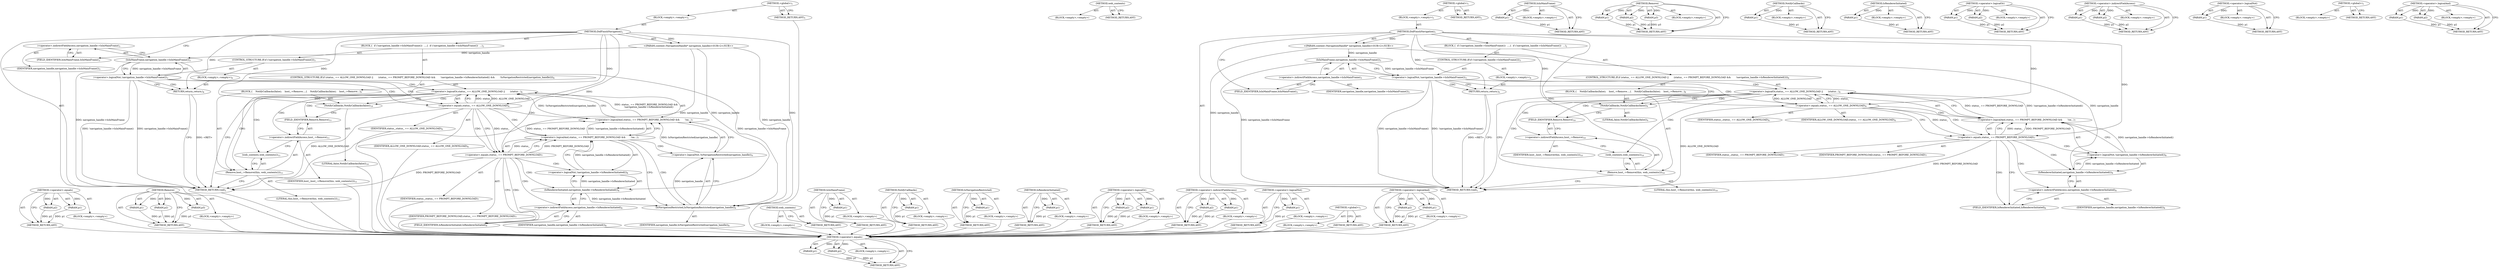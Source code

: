 digraph "&lt;operator&gt;.logicalAnd" {
vulnerable_79 [label=<(METHOD,&lt;operator&gt;.equals)>];
vulnerable_80 [label=<(PARAM,p1)>];
vulnerable_81 [label=<(PARAM,p2)>];
vulnerable_82 [label=<(BLOCK,&lt;empty&gt;,&lt;empty&gt;)>];
vulnerable_83 [label=<(METHOD_RETURN,ANY)>];
vulnerable_103 [label=<(METHOD,web_contents)>];
vulnerable_104 [label=<(BLOCK,&lt;empty&gt;,&lt;empty&gt;)>];
vulnerable_105 [label=<(METHOD_RETURN,ANY)>];
vulnerable_6 [label=<(METHOD,&lt;global&gt;)<SUB>1</SUB>>];
vulnerable_7 [label=<(BLOCK,&lt;empty&gt;,&lt;empty&gt;)<SUB>1</SUB>>];
vulnerable_8 [label=<(METHOD,DidFinishNavigation)<SUB>1</SUB>>];
vulnerable_9 [label="<(PARAM,content::NavigationHandle* navigation_handle)<SUB>2</SUB>>"];
vulnerable_10 [label=<(BLOCK,{
  if (!navigation_handle-&gt;IsInMainFrame())
  ...,{
  if (!navigation_handle-&gt;IsInMainFrame())
  ...)<SUB>2</SUB>>];
vulnerable_11 [label=<(CONTROL_STRUCTURE,IF,if (!navigation_handle-&gt;IsInMainFrame()))<SUB>3</SUB>>];
vulnerable_12 [label=<(&lt;operator&gt;.logicalNot,!navigation_handle-&gt;IsInMainFrame())<SUB>3</SUB>>];
vulnerable_13 [label=<(IsInMainFrame,navigation_handle-&gt;IsInMainFrame())<SUB>3</SUB>>];
vulnerable_14 [label=<(&lt;operator&gt;.indirectFieldAccess,navigation_handle-&gt;IsInMainFrame)<SUB>3</SUB>>];
vulnerable_15 [label=<(IDENTIFIER,navigation_handle,navigation_handle-&gt;IsInMainFrame())<SUB>3</SUB>>];
vulnerable_16 [label=<(FIELD_IDENTIFIER,IsInMainFrame,IsInMainFrame)<SUB>3</SUB>>];
vulnerable_17 [label=<(BLOCK,&lt;empty&gt;,&lt;empty&gt;)<SUB>4</SUB>>];
vulnerable_18 [label=<(RETURN,return;,return;)<SUB>4</SUB>>];
vulnerable_19 [label=<(CONTROL_STRUCTURE,IF,if (status_ == ALLOW_ONE_DOWNLOAD ||
       (status_ == PROMPT_BEFORE_DOWNLOAD &amp;&amp;
       !navigation_handle-&gt;IsRendererInitiated())))<SUB>6</SUB>>];
vulnerable_20 [label=<(&lt;operator&gt;.logicalOr,status_ == ALLOW_ONE_DOWNLOAD ||
       (status...)<SUB>6</SUB>>];
vulnerable_21 [label=<(&lt;operator&gt;.equals,status_ == ALLOW_ONE_DOWNLOAD)<SUB>6</SUB>>];
vulnerable_22 [label=<(IDENTIFIER,status_,status_ == ALLOW_ONE_DOWNLOAD)<SUB>6</SUB>>];
vulnerable_23 [label=<(IDENTIFIER,ALLOW_ONE_DOWNLOAD,status_ == ALLOW_ONE_DOWNLOAD)<SUB>6</SUB>>];
vulnerable_24 [label=<(&lt;operator&gt;.logicalAnd,status_ == PROMPT_BEFORE_DOWNLOAD &amp;&amp;
       !na...)<SUB>7</SUB>>];
vulnerable_25 [label=<(&lt;operator&gt;.equals,status_ == PROMPT_BEFORE_DOWNLOAD)<SUB>7</SUB>>];
vulnerable_26 [label=<(IDENTIFIER,status_,status_ == PROMPT_BEFORE_DOWNLOAD)<SUB>7</SUB>>];
vulnerable_27 [label=<(IDENTIFIER,PROMPT_BEFORE_DOWNLOAD,status_ == PROMPT_BEFORE_DOWNLOAD)<SUB>7</SUB>>];
vulnerable_28 [label=<(&lt;operator&gt;.logicalNot,!navigation_handle-&gt;IsRendererInitiated())<SUB>8</SUB>>];
vulnerable_29 [label=<(IsRendererInitiated,navigation_handle-&gt;IsRendererInitiated())<SUB>8</SUB>>];
vulnerable_30 [label=<(&lt;operator&gt;.indirectFieldAccess,navigation_handle-&gt;IsRendererInitiated)<SUB>8</SUB>>];
vulnerable_31 [label=<(IDENTIFIER,navigation_handle,navigation_handle-&gt;IsRendererInitiated())<SUB>8</SUB>>];
vulnerable_32 [label=<(FIELD_IDENTIFIER,IsRendererInitiated,IsRendererInitiated)<SUB>8</SUB>>];
vulnerable_33 [label=<(BLOCK,{
    NotifyCallbacks(false);
    host_-&gt;Remove...,{
    NotifyCallbacks(false);
    host_-&gt;Remove...)<SUB>8</SUB>>];
vulnerable_34 [label=<(NotifyCallbacks,NotifyCallbacks(false))<SUB>9</SUB>>];
vulnerable_35 [label=<(LITERAL,false,NotifyCallbacks(false))<SUB>9</SUB>>];
vulnerable_36 [label=<(Remove,host_-&gt;Remove(this, web_contents()))<SUB>10</SUB>>];
vulnerable_37 [label=<(&lt;operator&gt;.indirectFieldAccess,host_-&gt;Remove)<SUB>10</SUB>>];
vulnerable_38 [label=<(IDENTIFIER,host_,host_-&gt;Remove(this, web_contents()))<SUB>10</SUB>>];
vulnerable_39 [label=<(FIELD_IDENTIFIER,Remove,Remove)<SUB>10</SUB>>];
vulnerable_40 [label=<(LITERAL,this,host_-&gt;Remove(this, web_contents()))<SUB>10</SUB>>];
vulnerable_41 [label=<(web_contents,web_contents())<SUB>10</SUB>>];
vulnerable_42 [label=<(METHOD_RETURN,void)<SUB>1</SUB>>];
vulnerable_44 [label=<(METHOD_RETURN,ANY)<SUB>1</SUB>>];
vulnerable_65 [label=<(METHOD,IsInMainFrame)>];
vulnerable_66 [label=<(PARAM,p1)>];
vulnerable_67 [label=<(BLOCK,&lt;empty&gt;,&lt;empty&gt;)>];
vulnerable_68 [label=<(METHOD_RETURN,ANY)>];
vulnerable_97 [label=<(METHOD,Remove)>];
vulnerable_98 [label=<(PARAM,p1)>];
vulnerable_99 [label=<(PARAM,p2)>];
vulnerable_100 [label=<(PARAM,p3)>];
vulnerable_101 [label=<(BLOCK,&lt;empty&gt;,&lt;empty&gt;)>];
vulnerable_102 [label=<(METHOD_RETURN,ANY)>];
vulnerable_93 [label=<(METHOD,NotifyCallbacks)>];
vulnerable_94 [label=<(PARAM,p1)>];
vulnerable_95 [label=<(BLOCK,&lt;empty&gt;,&lt;empty&gt;)>];
vulnerable_96 [label=<(METHOD_RETURN,ANY)>];
vulnerable_89 [label=<(METHOD,IsRendererInitiated)>];
vulnerable_90 [label=<(PARAM,p1)>];
vulnerable_91 [label=<(BLOCK,&lt;empty&gt;,&lt;empty&gt;)>];
vulnerable_92 [label=<(METHOD_RETURN,ANY)>];
vulnerable_74 [label=<(METHOD,&lt;operator&gt;.logicalOr)>];
vulnerable_75 [label=<(PARAM,p1)>];
vulnerable_76 [label=<(PARAM,p2)>];
vulnerable_77 [label=<(BLOCK,&lt;empty&gt;,&lt;empty&gt;)>];
vulnerable_78 [label=<(METHOD_RETURN,ANY)>];
vulnerable_69 [label=<(METHOD,&lt;operator&gt;.indirectFieldAccess)>];
vulnerable_70 [label=<(PARAM,p1)>];
vulnerable_71 [label=<(PARAM,p2)>];
vulnerable_72 [label=<(BLOCK,&lt;empty&gt;,&lt;empty&gt;)>];
vulnerable_73 [label=<(METHOD_RETURN,ANY)>];
vulnerable_61 [label=<(METHOD,&lt;operator&gt;.logicalNot)>];
vulnerable_62 [label=<(PARAM,p1)>];
vulnerable_63 [label=<(BLOCK,&lt;empty&gt;,&lt;empty&gt;)>];
vulnerable_64 [label=<(METHOD_RETURN,ANY)>];
vulnerable_55 [label=<(METHOD,&lt;global&gt;)<SUB>1</SUB>>];
vulnerable_56 [label=<(BLOCK,&lt;empty&gt;,&lt;empty&gt;)>];
vulnerable_57 [label=<(METHOD_RETURN,ANY)>];
vulnerable_84 [label=<(METHOD,&lt;operator&gt;.logicalAnd)>];
vulnerable_85 [label=<(PARAM,p1)>];
vulnerable_86 [label=<(PARAM,p2)>];
vulnerable_87 [label=<(BLOCK,&lt;empty&gt;,&lt;empty&gt;)>];
vulnerable_88 [label=<(METHOD_RETURN,ANY)>];
fixed_83 [label=<(METHOD,&lt;operator&gt;.equals)>];
fixed_84 [label=<(PARAM,p1)>];
fixed_85 [label=<(PARAM,p2)>];
fixed_86 [label=<(BLOCK,&lt;empty&gt;,&lt;empty&gt;)>];
fixed_87 [label=<(METHOD_RETURN,ANY)>];
fixed_105 [label=<(METHOD,Remove)>];
fixed_106 [label=<(PARAM,p1)>];
fixed_107 [label=<(PARAM,p2)>];
fixed_108 [label=<(PARAM,p3)>];
fixed_109 [label=<(BLOCK,&lt;empty&gt;,&lt;empty&gt;)>];
fixed_110 [label=<(METHOD_RETURN,ANY)>];
fixed_6 [label=<(METHOD,&lt;global&gt;)<SUB>1</SUB>>];
fixed_7 [label=<(BLOCK,&lt;empty&gt;,&lt;empty&gt;)<SUB>1</SUB>>];
fixed_8 [label=<(METHOD,DidFinishNavigation)<SUB>1</SUB>>];
fixed_9 [label="<(PARAM,content::NavigationHandle* navigation_handle)<SUB>2</SUB>>"];
fixed_10 [label=<(BLOCK,{
  if (!navigation_handle-&gt;IsInMainFrame())
  ...,{
  if (!navigation_handle-&gt;IsInMainFrame())
  ...)<SUB>2</SUB>>];
fixed_11 [label=<(CONTROL_STRUCTURE,IF,if (!navigation_handle-&gt;IsInMainFrame()))<SUB>3</SUB>>];
fixed_12 [label=<(&lt;operator&gt;.logicalNot,!navigation_handle-&gt;IsInMainFrame())<SUB>3</SUB>>];
fixed_13 [label=<(IsInMainFrame,navigation_handle-&gt;IsInMainFrame())<SUB>3</SUB>>];
fixed_14 [label=<(&lt;operator&gt;.indirectFieldAccess,navigation_handle-&gt;IsInMainFrame)<SUB>3</SUB>>];
fixed_15 [label=<(IDENTIFIER,navigation_handle,navigation_handle-&gt;IsInMainFrame())<SUB>3</SUB>>];
fixed_16 [label=<(FIELD_IDENTIFIER,IsInMainFrame,IsInMainFrame)<SUB>3</SUB>>];
fixed_17 [label=<(BLOCK,&lt;empty&gt;,&lt;empty&gt;)<SUB>4</SUB>>];
fixed_18 [label=<(RETURN,return;,return;)<SUB>4</SUB>>];
fixed_19 [label=<(CONTROL_STRUCTURE,IF,if (status_ == ALLOW_ONE_DOWNLOAD ||
       (status_ == PROMPT_BEFORE_DOWNLOAD &amp;&amp;
       !navigation_handle-&gt;IsRendererInitiated() &amp;&amp;
       !IsNavigationRestricted(navigation_handle))))<SUB>6</SUB>>];
fixed_20 [label=<(&lt;operator&gt;.logicalOr,status_ == ALLOW_ONE_DOWNLOAD ||
       (status...)<SUB>6</SUB>>];
fixed_21 [label=<(&lt;operator&gt;.equals,status_ == ALLOW_ONE_DOWNLOAD)<SUB>6</SUB>>];
fixed_22 [label=<(IDENTIFIER,status_,status_ == ALLOW_ONE_DOWNLOAD)<SUB>6</SUB>>];
fixed_23 [label=<(IDENTIFIER,ALLOW_ONE_DOWNLOAD,status_ == ALLOW_ONE_DOWNLOAD)<SUB>6</SUB>>];
fixed_24 [label=<(&lt;operator&gt;.logicalAnd,status_ == PROMPT_BEFORE_DOWNLOAD &amp;&amp;
       !na...)<SUB>7</SUB>>];
fixed_25 [label=<(&lt;operator&gt;.logicalAnd,status_ == PROMPT_BEFORE_DOWNLOAD &amp;&amp;
       !na...)<SUB>7</SUB>>];
fixed_26 [label=<(&lt;operator&gt;.equals,status_ == PROMPT_BEFORE_DOWNLOAD)<SUB>7</SUB>>];
fixed_27 [label=<(IDENTIFIER,status_,status_ == PROMPT_BEFORE_DOWNLOAD)<SUB>7</SUB>>];
fixed_28 [label=<(IDENTIFIER,PROMPT_BEFORE_DOWNLOAD,status_ == PROMPT_BEFORE_DOWNLOAD)<SUB>7</SUB>>];
fixed_29 [label=<(&lt;operator&gt;.logicalNot,!navigation_handle-&gt;IsRendererInitiated())<SUB>8</SUB>>];
fixed_30 [label=<(IsRendererInitiated,navigation_handle-&gt;IsRendererInitiated())<SUB>8</SUB>>];
fixed_31 [label=<(&lt;operator&gt;.indirectFieldAccess,navigation_handle-&gt;IsRendererInitiated)<SUB>8</SUB>>];
fixed_32 [label=<(IDENTIFIER,navigation_handle,navigation_handle-&gt;IsRendererInitiated())<SUB>8</SUB>>];
fixed_33 [label=<(FIELD_IDENTIFIER,IsRendererInitiated,IsRendererInitiated)<SUB>8</SUB>>];
fixed_34 [label=<(&lt;operator&gt;.logicalNot,!IsNavigationRestricted(navigation_handle))<SUB>9</SUB>>];
fixed_35 [label=<(IsNavigationRestricted,IsNavigationRestricted(navigation_handle))<SUB>9</SUB>>];
fixed_36 [label=<(IDENTIFIER,navigation_handle,IsNavigationRestricted(navigation_handle))<SUB>9</SUB>>];
fixed_37 [label=<(BLOCK,{
    NotifyCallbacks(false);
    host_-&gt;Remove...,{
    NotifyCallbacks(false);
    host_-&gt;Remove...)<SUB>9</SUB>>];
fixed_38 [label=<(NotifyCallbacks,NotifyCallbacks(false))<SUB>10</SUB>>];
fixed_39 [label=<(LITERAL,false,NotifyCallbacks(false))<SUB>10</SUB>>];
fixed_40 [label=<(Remove,host_-&gt;Remove(this, web_contents()))<SUB>11</SUB>>];
fixed_41 [label=<(&lt;operator&gt;.indirectFieldAccess,host_-&gt;Remove)<SUB>11</SUB>>];
fixed_42 [label=<(IDENTIFIER,host_,host_-&gt;Remove(this, web_contents()))<SUB>11</SUB>>];
fixed_43 [label=<(FIELD_IDENTIFIER,Remove,Remove)<SUB>11</SUB>>];
fixed_44 [label=<(LITERAL,this,host_-&gt;Remove(this, web_contents()))<SUB>11</SUB>>];
fixed_45 [label=<(web_contents,web_contents())<SUB>11</SUB>>];
fixed_46 [label=<(METHOD_RETURN,void)<SUB>1</SUB>>];
fixed_48 [label=<(METHOD_RETURN,ANY)<SUB>1</SUB>>];
fixed_111 [label=<(METHOD,web_contents)>];
fixed_112 [label=<(BLOCK,&lt;empty&gt;,&lt;empty&gt;)>];
fixed_113 [label=<(METHOD_RETURN,ANY)>];
fixed_69 [label=<(METHOD,IsInMainFrame)>];
fixed_70 [label=<(PARAM,p1)>];
fixed_71 [label=<(BLOCK,&lt;empty&gt;,&lt;empty&gt;)>];
fixed_72 [label=<(METHOD_RETURN,ANY)>];
fixed_101 [label=<(METHOD,NotifyCallbacks)>];
fixed_102 [label=<(PARAM,p1)>];
fixed_103 [label=<(BLOCK,&lt;empty&gt;,&lt;empty&gt;)>];
fixed_104 [label=<(METHOD_RETURN,ANY)>];
fixed_97 [label=<(METHOD,IsNavigationRestricted)>];
fixed_98 [label=<(PARAM,p1)>];
fixed_99 [label=<(BLOCK,&lt;empty&gt;,&lt;empty&gt;)>];
fixed_100 [label=<(METHOD_RETURN,ANY)>];
fixed_93 [label=<(METHOD,IsRendererInitiated)>];
fixed_94 [label=<(PARAM,p1)>];
fixed_95 [label=<(BLOCK,&lt;empty&gt;,&lt;empty&gt;)>];
fixed_96 [label=<(METHOD_RETURN,ANY)>];
fixed_78 [label=<(METHOD,&lt;operator&gt;.logicalOr)>];
fixed_79 [label=<(PARAM,p1)>];
fixed_80 [label=<(PARAM,p2)>];
fixed_81 [label=<(BLOCK,&lt;empty&gt;,&lt;empty&gt;)>];
fixed_82 [label=<(METHOD_RETURN,ANY)>];
fixed_73 [label=<(METHOD,&lt;operator&gt;.indirectFieldAccess)>];
fixed_74 [label=<(PARAM,p1)>];
fixed_75 [label=<(PARAM,p2)>];
fixed_76 [label=<(BLOCK,&lt;empty&gt;,&lt;empty&gt;)>];
fixed_77 [label=<(METHOD_RETURN,ANY)>];
fixed_65 [label=<(METHOD,&lt;operator&gt;.logicalNot)>];
fixed_66 [label=<(PARAM,p1)>];
fixed_67 [label=<(BLOCK,&lt;empty&gt;,&lt;empty&gt;)>];
fixed_68 [label=<(METHOD_RETURN,ANY)>];
fixed_59 [label=<(METHOD,&lt;global&gt;)<SUB>1</SUB>>];
fixed_60 [label=<(BLOCK,&lt;empty&gt;,&lt;empty&gt;)>];
fixed_61 [label=<(METHOD_RETURN,ANY)>];
fixed_88 [label=<(METHOD,&lt;operator&gt;.logicalAnd)>];
fixed_89 [label=<(PARAM,p1)>];
fixed_90 [label=<(PARAM,p2)>];
fixed_91 [label=<(BLOCK,&lt;empty&gt;,&lt;empty&gt;)>];
fixed_92 [label=<(METHOD_RETURN,ANY)>];
vulnerable_79 -> vulnerable_80  [key=0, label="AST: "];
vulnerable_79 -> vulnerable_80  [key=1, label="DDG: "];
vulnerable_79 -> vulnerable_82  [key=0, label="AST: "];
vulnerable_79 -> vulnerable_81  [key=0, label="AST: "];
vulnerable_79 -> vulnerable_81  [key=1, label="DDG: "];
vulnerable_79 -> vulnerable_83  [key=0, label="AST: "];
vulnerable_79 -> vulnerable_83  [key=1, label="CFG: "];
vulnerable_80 -> vulnerable_83  [key=0, label="DDG: p1"];
vulnerable_81 -> vulnerable_83  [key=0, label="DDG: p2"];
vulnerable_103 -> vulnerable_104  [key=0, label="AST: "];
vulnerable_103 -> vulnerable_105  [key=0, label="AST: "];
vulnerable_103 -> vulnerable_105  [key=1, label="CFG: "];
vulnerable_6 -> vulnerable_7  [key=0, label="AST: "];
vulnerable_6 -> vulnerable_44  [key=0, label="AST: "];
vulnerable_6 -> vulnerable_44  [key=1, label="CFG: "];
vulnerable_7 -> vulnerable_8  [key=0, label="AST: "];
vulnerable_8 -> vulnerable_9  [key=0, label="AST: "];
vulnerable_8 -> vulnerable_9  [key=1, label="DDG: "];
vulnerable_8 -> vulnerable_10  [key=0, label="AST: "];
vulnerable_8 -> vulnerable_42  [key=0, label="AST: "];
vulnerable_8 -> vulnerable_16  [key=0, label="CFG: "];
vulnerable_8 -> vulnerable_18  [key=0, label="DDG: "];
vulnerable_8 -> vulnerable_21  [key=0, label="DDG: "];
vulnerable_8 -> vulnerable_34  [key=0, label="DDG: "];
vulnerable_8 -> vulnerable_36  [key=0, label="DDG: "];
vulnerable_8 -> vulnerable_25  [key=0, label="DDG: "];
vulnerable_9 -> vulnerable_42  [key=0, label="DDG: navigation_handle"];
vulnerable_9 -> vulnerable_13  [key=0, label="DDG: navigation_handle"];
vulnerable_9 -> vulnerable_29  [key=0, label="DDG: navigation_handle"];
vulnerable_10 -> vulnerable_11  [key=0, label="AST: "];
vulnerable_10 -> vulnerable_19  [key=0, label="AST: "];
vulnerable_11 -> vulnerable_12  [key=0, label="AST: "];
vulnerable_11 -> vulnerable_17  [key=0, label="AST: "];
vulnerable_12 -> vulnerable_13  [key=0, label="AST: "];
vulnerable_12 -> vulnerable_18  [key=0, label="CFG: "];
vulnerable_12 -> vulnerable_18  [key=1, label="CDG: "];
vulnerable_12 -> vulnerable_21  [key=0, label="CFG: "];
vulnerable_12 -> vulnerable_21  [key=1, label="CDG: "];
vulnerable_12 -> vulnerable_42  [key=0, label="DDG: navigation_handle-&gt;IsInMainFrame()"];
vulnerable_12 -> vulnerable_42  [key=1, label="DDG: !navigation_handle-&gt;IsInMainFrame()"];
vulnerable_12 -> vulnerable_20  [key=0, label="CDG: "];
vulnerable_13 -> vulnerable_14  [key=0, label="AST: "];
vulnerable_13 -> vulnerable_12  [key=0, label="CFG: "];
vulnerable_13 -> vulnerable_12  [key=1, label="DDG: navigation_handle-&gt;IsInMainFrame"];
vulnerable_13 -> vulnerable_42  [key=0, label="DDG: navigation_handle-&gt;IsInMainFrame"];
vulnerable_14 -> vulnerable_15  [key=0, label="AST: "];
vulnerable_14 -> vulnerable_16  [key=0, label="AST: "];
vulnerable_14 -> vulnerable_13  [key=0, label="CFG: "];
vulnerable_16 -> vulnerable_14  [key=0, label="CFG: "];
vulnerable_17 -> vulnerable_18  [key=0, label="AST: "];
vulnerable_18 -> vulnerable_42  [key=0, label="CFG: "];
vulnerable_18 -> vulnerable_42  [key=1, label="DDG: &lt;RET&gt;"];
vulnerable_19 -> vulnerable_20  [key=0, label="AST: "];
vulnerable_19 -> vulnerable_33  [key=0, label="AST: "];
vulnerable_20 -> vulnerable_21  [key=0, label="AST: "];
vulnerable_20 -> vulnerable_24  [key=0, label="AST: "];
vulnerable_20 -> vulnerable_42  [key=0, label="CFG: "];
vulnerable_20 -> vulnerable_34  [key=0, label="CFG: "];
vulnerable_20 -> vulnerable_34  [key=1, label="CDG: "];
vulnerable_20 -> vulnerable_36  [key=0, label="CDG: "];
vulnerable_20 -> vulnerable_37  [key=0, label="CDG: "];
vulnerable_20 -> vulnerable_41  [key=0, label="CDG: "];
vulnerable_20 -> vulnerable_39  [key=0, label="CDG: "];
vulnerable_21 -> vulnerable_22  [key=0, label="AST: "];
vulnerable_21 -> vulnerable_23  [key=0, label="AST: "];
vulnerable_21 -> vulnerable_20  [key=0, label="CFG: "];
vulnerable_21 -> vulnerable_20  [key=1, label="DDG: status_"];
vulnerable_21 -> vulnerable_20  [key=2, label="DDG: ALLOW_ONE_DOWNLOAD"];
vulnerable_21 -> vulnerable_25  [key=0, label="CFG: "];
vulnerable_21 -> vulnerable_25  [key=1, label="DDG: status_"];
vulnerable_21 -> vulnerable_25  [key=2, label="CDG: "];
vulnerable_21 -> vulnerable_42  [key=0, label="DDG: ALLOW_ONE_DOWNLOAD"];
vulnerable_21 -> vulnerable_24  [key=0, label="CDG: "];
vulnerable_24 -> vulnerable_25  [key=0, label="AST: "];
vulnerable_24 -> vulnerable_28  [key=0, label="AST: "];
vulnerable_24 -> vulnerable_20  [key=0, label="CFG: "];
vulnerable_24 -> vulnerable_20  [key=1, label="DDG: status_ == PROMPT_BEFORE_DOWNLOAD"];
vulnerable_24 -> vulnerable_20  [key=2, label="DDG: !navigation_handle-&gt;IsRendererInitiated()"];
vulnerable_25 -> vulnerable_26  [key=0, label="AST: "];
vulnerable_25 -> vulnerable_27  [key=0, label="AST: "];
vulnerable_25 -> vulnerable_24  [key=0, label="CFG: "];
vulnerable_25 -> vulnerable_24  [key=1, label="DDG: status_"];
vulnerable_25 -> vulnerable_24  [key=2, label="DDG: PROMPT_BEFORE_DOWNLOAD"];
vulnerable_25 -> vulnerable_32  [key=0, label="CFG: "];
vulnerable_25 -> vulnerable_32  [key=1, label="CDG: "];
vulnerable_25 -> vulnerable_42  [key=0, label="DDG: PROMPT_BEFORE_DOWNLOAD"];
vulnerable_25 -> vulnerable_30  [key=0, label="CDG: "];
vulnerable_25 -> vulnerable_29  [key=0, label="CDG: "];
vulnerable_25 -> vulnerable_28  [key=0, label="CDG: "];
vulnerable_28 -> vulnerable_29  [key=0, label="AST: "];
vulnerable_28 -> vulnerable_24  [key=0, label="CFG: "];
vulnerable_28 -> vulnerable_24  [key=1, label="DDG: navigation_handle-&gt;IsRendererInitiated()"];
vulnerable_29 -> vulnerable_30  [key=0, label="AST: "];
vulnerable_29 -> vulnerable_28  [key=0, label="CFG: "];
vulnerable_29 -> vulnerable_28  [key=1, label="DDG: navigation_handle-&gt;IsRendererInitiated"];
vulnerable_30 -> vulnerable_31  [key=0, label="AST: "];
vulnerable_30 -> vulnerable_32  [key=0, label="AST: "];
vulnerable_30 -> vulnerable_29  [key=0, label="CFG: "];
vulnerable_32 -> vulnerable_30  [key=0, label="CFG: "];
vulnerable_33 -> vulnerable_34  [key=0, label="AST: "];
vulnerable_33 -> vulnerable_36  [key=0, label="AST: "];
vulnerable_34 -> vulnerable_35  [key=0, label="AST: "];
vulnerable_34 -> vulnerable_39  [key=0, label="CFG: "];
vulnerable_36 -> vulnerable_37  [key=0, label="AST: "];
vulnerable_36 -> vulnerable_40  [key=0, label="AST: "];
vulnerable_36 -> vulnerable_41  [key=0, label="AST: "];
vulnerable_36 -> vulnerable_42  [key=0, label="CFG: "];
vulnerable_37 -> vulnerable_38  [key=0, label="AST: "];
vulnerable_37 -> vulnerable_39  [key=0, label="AST: "];
vulnerable_37 -> vulnerable_41  [key=0, label="CFG: "];
vulnerable_39 -> vulnerable_37  [key=0, label="CFG: "];
vulnerable_41 -> vulnerable_36  [key=0, label="CFG: "];
vulnerable_65 -> vulnerable_66  [key=0, label="AST: "];
vulnerable_65 -> vulnerable_66  [key=1, label="DDG: "];
vulnerable_65 -> vulnerable_67  [key=0, label="AST: "];
vulnerable_65 -> vulnerable_68  [key=0, label="AST: "];
vulnerable_65 -> vulnerable_68  [key=1, label="CFG: "];
vulnerable_66 -> vulnerable_68  [key=0, label="DDG: p1"];
vulnerable_97 -> vulnerable_98  [key=0, label="AST: "];
vulnerable_97 -> vulnerable_98  [key=1, label="DDG: "];
vulnerable_97 -> vulnerable_101  [key=0, label="AST: "];
vulnerable_97 -> vulnerable_99  [key=0, label="AST: "];
vulnerable_97 -> vulnerable_99  [key=1, label="DDG: "];
vulnerable_97 -> vulnerable_102  [key=0, label="AST: "];
vulnerable_97 -> vulnerable_102  [key=1, label="CFG: "];
vulnerable_97 -> vulnerable_100  [key=0, label="AST: "];
vulnerable_97 -> vulnerable_100  [key=1, label="DDG: "];
vulnerable_98 -> vulnerable_102  [key=0, label="DDG: p1"];
vulnerable_99 -> vulnerable_102  [key=0, label="DDG: p2"];
vulnerable_100 -> vulnerable_102  [key=0, label="DDG: p3"];
vulnerable_93 -> vulnerable_94  [key=0, label="AST: "];
vulnerable_93 -> vulnerable_94  [key=1, label="DDG: "];
vulnerable_93 -> vulnerable_95  [key=0, label="AST: "];
vulnerable_93 -> vulnerable_96  [key=0, label="AST: "];
vulnerable_93 -> vulnerable_96  [key=1, label="CFG: "];
vulnerable_94 -> vulnerable_96  [key=0, label="DDG: p1"];
vulnerable_89 -> vulnerable_90  [key=0, label="AST: "];
vulnerable_89 -> vulnerable_90  [key=1, label="DDG: "];
vulnerable_89 -> vulnerable_91  [key=0, label="AST: "];
vulnerable_89 -> vulnerable_92  [key=0, label="AST: "];
vulnerable_89 -> vulnerable_92  [key=1, label="CFG: "];
vulnerable_90 -> vulnerable_92  [key=0, label="DDG: p1"];
vulnerable_74 -> vulnerable_75  [key=0, label="AST: "];
vulnerable_74 -> vulnerable_75  [key=1, label="DDG: "];
vulnerable_74 -> vulnerable_77  [key=0, label="AST: "];
vulnerable_74 -> vulnerable_76  [key=0, label="AST: "];
vulnerable_74 -> vulnerable_76  [key=1, label="DDG: "];
vulnerable_74 -> vulnerable_78  [key=0, label="AST: "];
vulnerable_74 -> vulnerable_78  [key=1, label="CFG: "];
vulnerable_75 -> vulnerable_78  [key=0, label="DDG: p1"];
vulnerable_76 -> vulnerable_78  [key=0, label="DDG: p2"];
vulnerable_69 -> vulnerable_70  [key=0, label="AST: "];
vulnerable_69 -> vulnerable_70  [key=1, label="DDG: "];
vulnerable_69 -> vulnerable_72  [key=0, label="AST: "];
vulnerable_69 -> vulnerable_71  [key=0, label="AST: "];
vulnerable_69 -> vulnerable_71  [key=1, label="DDG: "];
vulnerable_69 -> vulnerable_73  [key=0, label="AST: "];
vulnerable_69 -> vulnerable_73  [key=1, label="CFG: "];
vulnerable_70 -> vulnerable_73  [key=0, label="DDG: p1"];
vulnerable_71 -> vulnerable_73  [key=0, label="DDG: p2"];
vulnerable_61 -> vulnerable_62  [key=0, label="AST: "];
vulnerable_61 -> vulnerable_62  [key=1, label="DDG: "];
vulnerable_61 -> vulnerable_63  [key=0, label="AST: "];
vulnerable_61 -> vulnerable_64  [key=0, label="AST: "];
vulnerable_61 -> vulnerable_64  [key=1, label="CFG: "];
vulnerable_62 -> vulnerable_64  [key=0, label="DDG: p1"];
vulnerable_55 -> vulnerable_56  [key=0, label="AST: "];
vulnerable_55 -> vulnerable_57  [key=0, label="AST: "];
vulnerable_55 -> vulnerable_57  [key=1, label="CFG: "];
vulnerable_84 -> vulnerable_85  [key=0, label="AST: "];
vulnerable_84 -> vulnerable_85  [key=1, label="DDG: "];
vulnerable_84 -> vulnerable_87  [key=0, label="AST: "];
vulnerable_84 -> vulnerable_86  [key=0, label="AST: "];
vulnerable_84 -> vulnerable_86  [key=1, label="DDG: "];
vulnerable_84 -> vulnerable_88  [key=0, label="AST: "];
vulnerable_84 -> vulnerable_88  [key=1, label="CFG: "];
vulnerable_85 -> vulnerable_88  [key=0, label="DDG: p1"];
vulnerable_86 -> vulnerable_88  [key=0, label="DDG: p2"];
fixed_83 -> fixed_84  [key=0, label="AST: "];
fixed_83 -> fixed_84  [key=1, label="DDG: "];
fixed_83 -> fixed_86  [key=0, label="AST: "];
fixed_83 -> fixed_85  [key=0, label="AST: "];
fixed_83 -> fixed_85  [key=1, label="DDG: "];
fixed_83 -> fixed_87  [key=0, label="AST: "];
fixed_83 -> fixed_87  [key=1, label="CFG: "];
fixed_84 -> fixed_87  [key=0, label="DDG: p1"];
fixed_85 -> fixed_87  [key=0, label="DDG: p2"];
fixed_86 -> vulnerable_79  [key=0];
fixed_87 -> vulnerable_79  [key=0];
fixed_105 -> fixed_106  [key=0, label="AST: "];
fixed_105 -> fixed_106  [key=1, label="DDG: "];
fixed_105 -> fixed_109  [key=0, label="AST: "];
fixed_105 -> fixed_107  [key=0, label="AST: "];
fixed_105 -> fixed_107  [key=1, label="DDG: "];
fixed_105 -> fixed_110  [key=0, label="AST: "];
fixed_105 -> fixed_110  [key=1, label="CFG: "];
fixed_105 -> fixed_108  [key=0, label="AST: "];
fixed_105 -> fixed_108  [key=1, label="DDG: "];
fixed_106 -> fixed_110  [key=0, label="DDG: p1"];
fixed_107 -> fixed_110  [key=0, label="DDG: p2"];
fixed_108 -> fixed_110  [key=0, label="DDG: p3"];
fixed_109 -> vulnerable_79  [key=0];
fixed_110 -> vulnerable_79  [key=0];
fixed_6 -> fixed_7  [key=0, label="AST: "];
fixed_6 -> fixed_48  [key=0, label="AST: "];
fixed_6 -> fixed_48  [key=1, label="CFG: "];
fixed_7 -> fixed_8  [key=0, label="AST: "];
fixed_8 -> fixed_9  [key=0, label="AST: "];
fixed_8 -> fixed_9  [key=1, label="DDG: "];
fixed_8 -> fixed_10  [key=0, label="AST: "];
fixed_8 -> fixed_46  [key=0, label="AST: "];
fixed_8 -> fixed_16  [key=0, label="CFG: "];
fixed_8 -> fixed_18  [key=0, label="DDG: "];
fixed_8 -> fixed_21  [key=0, label="DDG: "];
fixed_8 -> fixed_38  [key=0, label="DDG: "];
fixed_8 -> fixed_40  [key=0, label="DDG: "];
fixed_8 -> fixed_26  [key=0, label="DDG: "];
fixed_8 -> fixed_35  [key=0, label="DDG: "];
fixed_9 -> fixed_46  [key=0, label="DDG: navigation_handle"];
fixed_9 -> fixed_13  [key=0, label="DDG: navigation_handle"];
fixed_9 -> fixed_35  [key=0, label="DDG: navigation_handle"];
fixed_9 -> fixed_30  [key=0, label="DDG: navigation_handle"];
fixed_10 -> fixed_11  [key=0, label="AST: "];
fixed_10 -> fixed_19  [key=0, label="AST: "];
fixed_11 -> fixed_12  [key=0, label="AST: "];
fixed_11 -> fixed_17  [key=0, label="AST: "];
fixed_12 -> fixed_13  [key=0, label="AST: "];
fixed_12 -> fixed_18  [key=0, label="CFG: "];
fixed_12 -> fixed_18  [key=1, label="CDG: "];
fixed_12 -> fixed_21  [key=0, label="CFG: "];
fixed_12 -> fixed_21  [key=1, label="CDG: "];
fixed_12 -> fixed_46  [key=0, label="DDG: navigation_handle-&gt;IsInMainFrame()"];
fixed_12 -> fixed_46  [key=1, label="DDG: !navigation_handle-&gt;IsInMainFrame()"];
fixed_12 -> fixed_20  [key=0, label="CDG: "];
fixed_13 -> fixed_14  [key=0, label="AST: "];
fixed_13 -> fixed_12  [key=0, label="CFG: "];
fixed_13 -> fixed_12  [key=1, label="DDG: navigation_handle-&gt;IsInMainFrame"];
fixed_13 -> fixed_46  [key=0, label="DDG: navigation_handle-&gt;IsInMainFrame"];
fixed_13 -> fixed_35  [key=0, label="DDG: navigation_handle-&gt;IsInMainFrame"];
fixed_14 -> fixed_15  [key=0, label="AST: "];
fixed_14 -> fixed_16  [key=0, label="AST: "];
fixed_14 -> fixed_13  [key=0, label="CFG: "];
fixed_15 -> vulnerable_79  [key=0];
fixed_16 -> fixed_14  [key=0, label="CFG: "];
fixed_17 -> fixed_18  [key=0, label="AST: "];
fixed_18 -> fixed_46  [key=0, label="CFG: "];
fixed_18 -> fixed_46  [key=1, label="DDG: &lt;RET&gt;"];
fixed_19 -> fixed_20  [key=0, label="AST: "];
fixed_19 -> fixed_37  [key=0, label="AST: "];
fixed_20 -> fixed_21  [key=0, label="AST: "];
fixed_20 -> fixed_24  [key=0, label="AST: "];
fixed_20 -> fixed_46  [key=0, label="CFG: "];
fixed_20 -> fixed_38  [key=0, label="CFG: "];
fixed_20 -> fixed_38  [key=1, label="CDG: "];
fixed_20 -> fixed_41  [key=0, label="CDG: "];
fixed_20 -> fixed_45  [key=0, label="CDG: "];
fixed_20 -> fixed_40  [key=0, label="CDG: "];
fixed_20 -> fixed_43  [key=0, label="CDG: "];
fixed_21 -> fixed_22  [key=0, label="AST: "];
fixed_21 -> fixed_23  [key=0, label="AST: "];
fixed_21 -> fixed_20  [key=0, label="CFG: "];
fixed_21 -> fixed_20  [key=1, label="DDG: status_"];
fixed_21 -> fixed_20  [key=2, label="DDG: ALLOW_ONE_DOWNLOAD"];
fixed_21 -> fixed_26  [key=0, label="CFG: "];
fixed_21 -> fixed_26  [key=1, label="DDG: status_"];
fixed_21 -> fixed_26  [key=2, label="CDG: "];
fixed_21 -> fixed_46  [key=0, label="DDG: ALLOW_ONE_DOWNLOAD"];
fixed_21 -> fixed_24  [key=0, label="CDG: "];
fixed_21 -> fixed_25  [key=0, label="CDG: "];
fixed_22 -> vulnerable_79  [key=0];
fixed_23 -> vulnerable_79  [key=0];
fixed_24 -> fixed_25  [key=0, label="AST: "];
fixed_24 -> fixed_34  [key=0, label="AST: "];
fixed_24 -> fixed_20  [key=0, label="CFG: "];
fixed_24 -> fixed_20  [key=1, label="DDG: status_ == PROMPT_BEFORE_DOWNLOAD &amp;&amp;
       !navigation_handle-&gt;IsRendererInitiated()"];
fixed_24 -> fixed_20  [key=2, label="DDG: !IsNavigationRestricted(navigation_handle)"];
fixed_25 -> fixed_26  [key=0, label="AST: "];
fixed_25 -> fixed_29  [key=0, label="AST: "];
fixed_25 -> fixed_24  [key=0, label="CFG: "];
fixed_25 -> fixed_24  [key=1, label="DDG: status_ == PROMPT_BEFORE_DOWNLOAD"];
fixed_25 -> fixed_24  [key=2, label="DDG: !navigation_handle-&gt;IsRendererInitiated()"];
fixed_25 -> fixed_35  [key=0, label="CFG: "];
fixed_25 -> fixed_35  [key=1, label="CDG: "];
fixed_25 -> fixed_34  [key=0, label="CDG: "];
fixed_26 -> fixed_27  [key=0, label="AST: "];
fixed_26 -> fixed_28  [key=0, label="AST: "];
fixed_26 -> fixed_25  [key=0, label="CFG: "];
fixed_26 -> fixed_25  [key=1, label="DDG: status_"];
fixed_26 -> fixed_25  [key=2, label="DDG: PROMPT_BEFORE_DOWNLOAD"];
fixed_26 -> fixed_33  [key=0, label="CFG: "];
fixed_26 -> fixed_33  [key=1, label="CDG: "];
fixed_26 -> fixed_46  [key=0, label="DDG: PROMPT_BEFORE_DOWNLOAD"];
fixed_26 -> fixed_30  [key=0, label="CDG: "];
fixed_26 -> fixed_29  [key=0, label="CDG: "];
fixed_26 -> fixed_31  [key=0, label="CDG: "];
fixed_27 -> vulnerable_79  [key=0];
fixed_28 -> vulnerable_79  [key=0];
fixed_29 -> fixed_30  [key=0, label="AST: "];
fixed_29 -> fixed_25  [key=0, label="CFG: "];
fixed_29 -> fixed_25  [key=1, label="DDG: navigation_handle-&gt;IsRendererInitiated()"];
fixed_30 -> fixed_31  [key=0, label="AST: "];
fixed_30 -> fixed_29  [key=0, label="CFG: "];
fixed_30 -> fixed_29  [key=1, label="DDG: navigation_handle-&gt;IsRendererInitiated"];
fixed_30 -> fixed_35  [key=0, label="DDG: navigation_handle-&gt;IsRendererInitiated"];
fixed_31 -> fixed_32  [key=0, label="AST: "];
fixed_31 -> fixed_33  [key=0, label="AST: "];
fixed_31 -> fixed_30  [key=0, label="CFG: "];
fixed_32 -> vulnerable_79  [key=0];
fixed_33 -> fixed_31  [key=0, label="CFG: "];
fixed_34 -> fixed_35  [key=0, label="AST: "];
fixed_34 -> fixed_24  [key=0, label="CFG: "];
fixed_34 -> fixed_24  [key=1, label="DDG: IsNavigationRestricted(navigation_handle)"];
fixed_35 -> fixed_36  [key=0, label="AST: "];
fixed_35 -> fixed_34  [key=0, label="CFG: "];
fixed_35 -> fixed_34  [key=1, label="DDG: navigation_handle"];
fixed_36 -> vulnerable_79  [key=0];
fixed_37 -> fixed_38  [key=0, label="AST: "];
fixed_37 -> fixed_40  [key=0, label="AST: "];
fixed_38 -> fixed_39  [key=0, label="AST: "];
fixed_38 -> fixed_43  [key=0, label="CFG: "];
fixed_39 -> vulnerable_79  [key=0];
fixed_40 -> fixed_41  [key=0, label="AST: "];
fixed_40 -> fixed_44  [key=0, label="AST: "];
fixed_40 -> fixed_45  [key=0, label="AST: "];
fixed_40 -> fixed_46  [key=0, label="CFG: "];
fixed_41 -> fixed_42  [key=0, label="AST: "];
fixed_41 -> fixed_43  [key=0, label="AST: "];
fixed_41 -> fixed_45  [key=0, label="CFG: "];
fixed_42 -> vulnerable_79  [key=0];
fixed_43 -> fixed_41  [key=0, label="CFG: "];
fixed_44 -> vulnerable_79  [key=0];
fixed_45 -> fixed_40  [key=0, label="CFG: "];
fixed_46 -> vulnerable_79  [key=0];
fixed_48 -> vulnerable_79  [key=0];
fixed_111 -> fixed_112  [key=0, label="AST: "];
fixed_111 -> fixed_113  [key=0, label="AST: "];
fixed_111 -> fixed_113  [key=1, label="CFG: "];
fixed_112 -> vulnerable_79  [key=0];
fixed_113 -> vulnerable_79  [key=0];
fixed_69 -> fixed_70  [key=0, label="AST: "];
fixed_69 -> fixed_70  [key=1, label="DDG: "];
fixed_69 -> fixed_71  [key=0, label="AST: "];
fixed_69 -> fixed_72  [key=0, label="AST: "];
fixed_69 -> fixed_72  [key=1, label="CFG: "];
fixed_70 -> fixed_72  [key=0, label="DDG: p1"];
fixed_71 -> vulnerable_79  [key=0];
fixed_72 -> vulnerable_79  [key=0];
fixed_101 -> fixed_102  [key=0, label="AST: "];
fixed_101 -> fixed_102  [key=1, label="DDG: "];
fixed_101 -> fixed_103  [key=0, label="AST: "];
fixed_101 -> fixed_104  [key=0, label="AST: "];
fixed_101 -> fixed_104  [key=1, label="CFG: "];
fixed_102 -> fixed_104  [key=0, label="DDG: p1"];
fixed_103 -> vulnerable_79  [key=0];
fixed_104 -> vulnerable_79  [key=0];
fixed_97 -> fixed_98  [key=0, label="AST: "];
fixed_97 -> fixed_98  [key=1, label="DDG: "];
fixed_97 -> fixed_99  [key=0, label="AST: "];
fixed_97 -> fixed_100  [key=0, label="AST: "];
fixed_97 -> fixed_100  [key=1, label="CFG: "];
fixed_98 -> fixed_100  [key=0, label="DDG: p1"];
fixed_99 -> vulnerable_79  [key=0];
fixed_100 -> vulnerable_79  [key=0];
fixed_93 -> fixed_94  [key=0, label="AST: "];
fixed_93 -> fixed_94  [key=1, label="DDG: "];
fixed_93 -> fixed_95  [key=0, label="AST: "];
fixed_93 -> fixed_96  [key=0, label="AST: "];
fixed_93 -> fixed_96  [key=1, label="CFG: "];
fixed_94 -> fixed_96  [key=0, label="DDG: p1"];
fixed_95 -> vulnerable_79  [key=0];
fixed_96 -> vulnerable_79  [key=0];
fixed_78 -> fixed_79  [key=0, label="AST: "];
fixed_78 -> fixed_79  [key=1, label="DDG: "];
fixed_78 -> fixed_81  [key=0, label="AST: "];
fixed_78 -> fixed_80  [key=0, label="AST: "];
fixed_78 -> fixed_80  [key=1, label="DDG: "];
fixed_78 -> fixed_82  [key=0, label="AST: "];
fixed_78 -> fixed_82  [key=1, label="CFG: "];
fixed_79 -> fixed_82  [key=0, label="DDG: p1"];
fixed_80 -> fixed_82  [key=0, label="DDG: p2"];
fixed_81 -> vulnerable_79  [key=0];
fixed_82 -> vulnerable_79  [key=0];
fixed_73 -> fixed_74  [key=0, label="AST: "];
fixed_73 -> fixed_74  [key=1, label="DDG: "];
fixed_73 -> fixed_76  [key=0, label="AST: "];
fixed_73 -> fixed_75  [key=0, label="AST: "];
fixed_73 -> fixed_75  [key=1, label="DDG: "];
fixed_73 -> fixed_77  [key=0, label="AST: "];
fixed_73 -> fixed_77  [key=1, label="CFG: "];
fixed_74 -> fixed_77  [key=0, label="DDG: p1"];
fixed_75 -> fixed_77  [key=0, label="DDG: p2"];
fixed_76 -> vulnerable_79  [key=0];
fixed_77 -> vulnerable_79  [key=0];
fixed_65 -> fixed_66  [key=0, label="AST: "];
fixed_65 -> fixed_66  [key=1, label="DDG: "];
fixed_65 -> fixed_67  [key=0, label="AST: "];
fixed_65 -> fixed_68  [key=0, label="AST: "];
fixed_65 -> fixed_68  [key=1, label="CFG: "];
fixed_66 -> fixed_68  [key=0, label="DDG: p1"];
fixed_67 -> vulnerable_79  [key=0];
fixed_68 -> vulnerable_79  [key=0];
fixed_59 -> fixed_60  [key=0, label="AST: "];
fixed_59 -> fixed_61  [key=0, label="AST: "];
fixed_59 -> fixed_61  [key=1, label="CFG: "];
fixed_60 -> vulnerable_79  [key=0];
fixed_61 -> vulnerable_79  [key=0];
fixed_88 -> fixed_89  [key=0, label="AST: "];
fixed_88 -> fixed_89  [key=1, label="DDG: "];
fixed_88 -> fixed_91  [key=0, label="AST: "];
fixed_88 -> fixed_90  [key=0, label="AST: "];
fixed_88 -> fixed_90  [key=1, label="DDG: "];
fixed_88 -> fixed_92  [key=0, label="AST: "];
fixed_88 -> fixed_92  [key=1, label="CFG: "];
fixed_89 -> fixed_92  [key=0, label="DDG: p1"];
fixed_90 -> fixed_92  [key=0, label="DDG: p2"];
fixed_91 -> vulnerable_79  [key=0];
fixed_92 -> vulnerable_79  [key=0];
}
